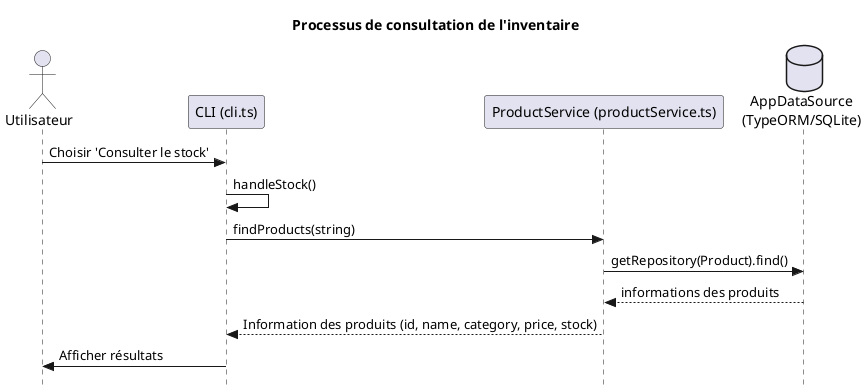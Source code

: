 @startuml

skinparam style strictuml

title Processus de consultation de l'inventaire
actor Utilisateur
participant "CLI (cli.ts)" as CLI
participant "ProductService (productService.ts)" as ProductService
database "AppDataSource\n(TypeORM/SQLite)" as Database

Utilisateur -> CLI : Choisir 'Consulter le stock'
CLI -> CLI : handleStock()
CLI -> ProductService : findProducts(string)
ProductService -> Database : getRepository(Product).find()
Database --> ProductService : informations des produits
ProductService --> CLI : Information des produits (id, name, category, price, stock)
CLI -> Utilisateur : Afficher résultats

@enduml